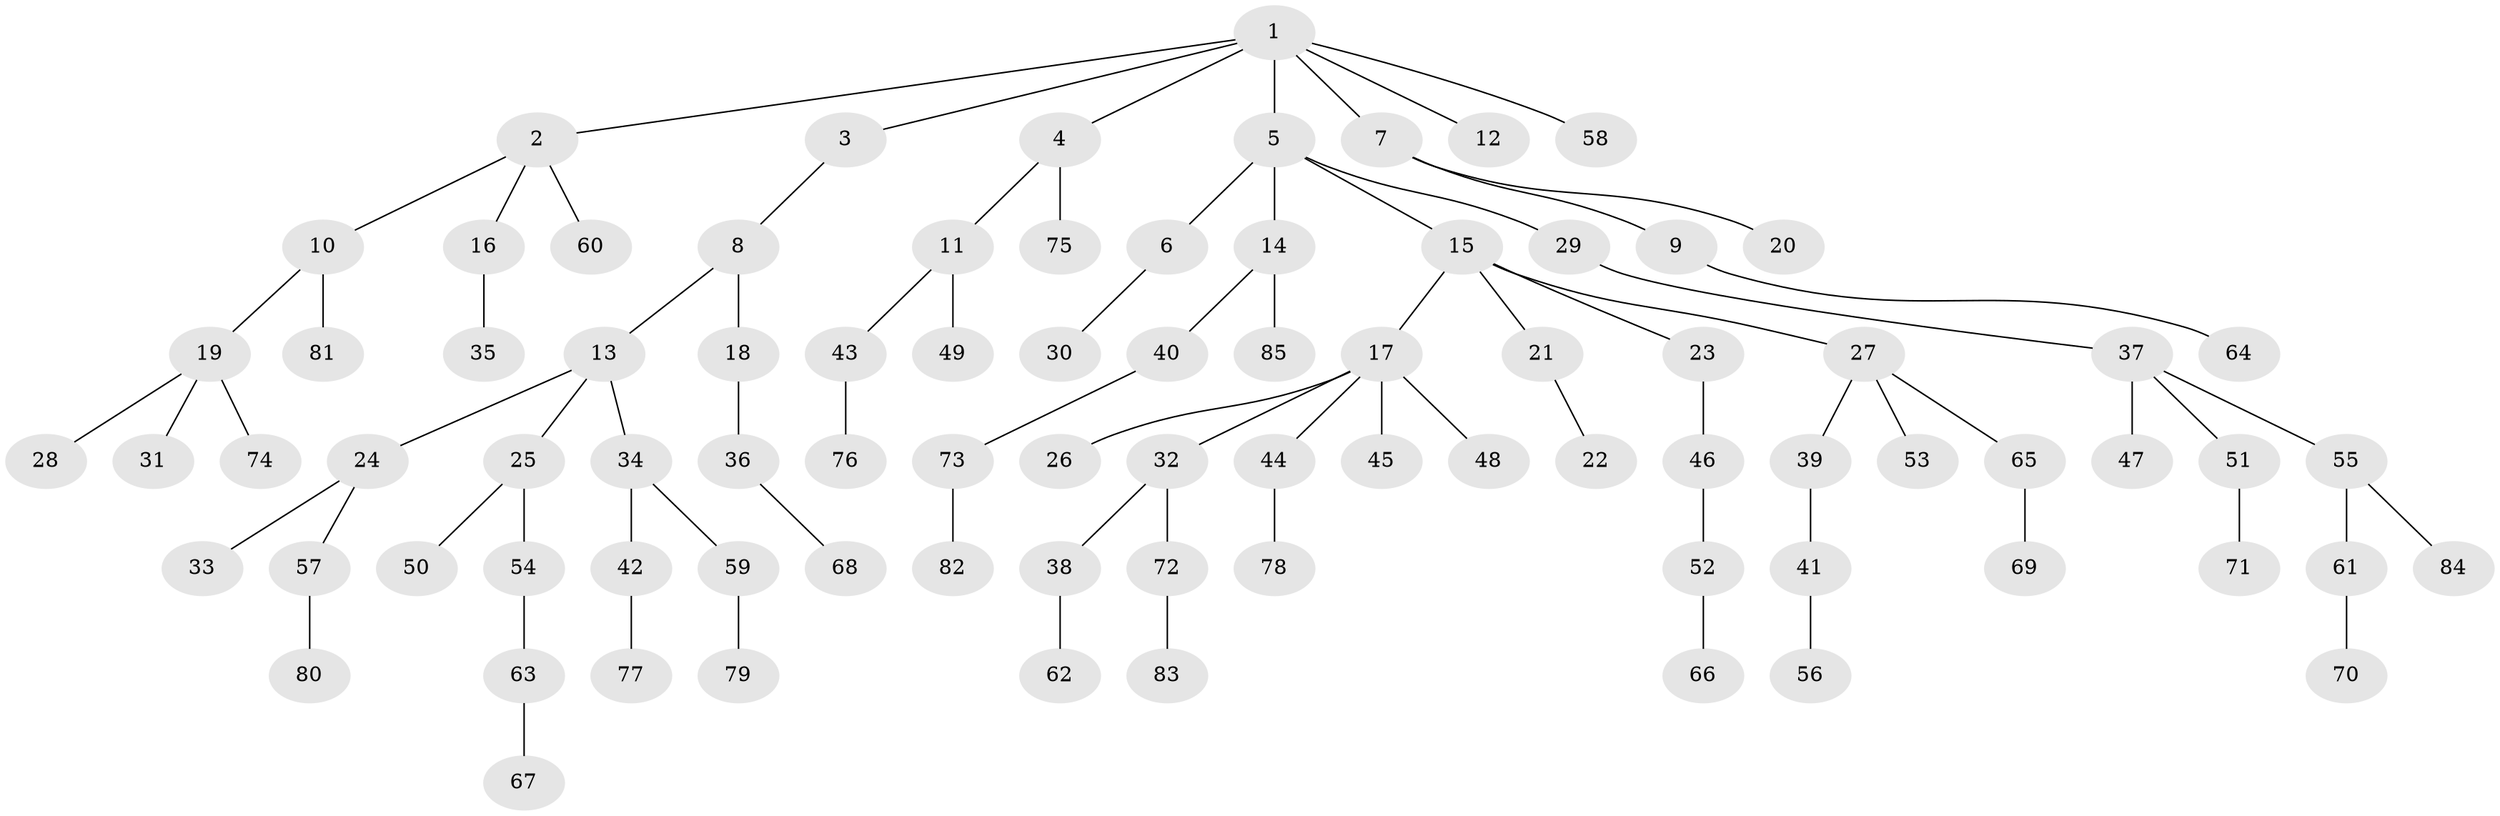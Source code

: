 // Generated by graph-tools (version 1.1) at 2025/26/03/09/25 03:26:33]
// undirected, 85 vertices, 84 edges
graph export_dot {
graph [start="1"]
  node [color=gray90,style=filled];
  1;
  2;
  3;
  4;
  5;
  6;
  7;
  8;
  9;
  10;
  11;
  12;
  13;
  14;
  15;
  16;
  17;
  18;
  19;
  20;
  21;
  22;
  23;
  24;
  25;
  26;
  27;
  28;
  29;
  30;
  31;
  32;
  33;
  34;
  35;
  36;
  37;
  38;
  39;
  40;
  41;
  42;
  43;
  44;
  45;
  46;
  47;
  48;
  49;
  50;
  51;
  52;
  53;
  54;
  55;
  56;
  57;
  58;
  59;
  60;
  61;
  62;
  63;
  64;
  65;
  66;
  67;
  68;
  69;
  70;
  71;
  72;
  73;
  74;
  75;
  76;
  77;
  78;
  79;
  80;
  81;
  82;
  83;
  84;
  85;
  1 -- 2;
  1 -- 3;
  1 -- 4;
  1 -- 5;
  1 -- 7;
  1 -- 12;
  1 -- 58;
  2 -- 10;
  2 -- 16;
  2 -- 60;
  3 -- 8;
  4 -- 11;
  4 -- 75;
  5 -- 6;
  5 -- 14;
  5 -- 15;
  5 -- 29;
  6 -- 30;
  7 -- 9;
  7 -- 20;
  8 -- 13;
  8 -- 18;
  9 -- 64;
  10 -- 19;
  10 -- 81;
  11 -- 43;
  11 -- 49;
  13 -- 24;
  13 -- 25;
  13 -- 34;
  14 -- 40;
  14 -- 85;
  15 -- 17;
  15 -- 21;
  15 -- 23;
  15 -- 27;
  16 -- 35;
  17 -- 26;
  17 -- 32;
  17 -- 44;
  17 -- 45;
  17 -- 48;
  18 -- 36;
  19 -- 28;
  19 -- 31;
  19 -- 74;
  21 -- 22;
  23 -- 46;
  24 -- 33;
  24 -- 57;
  25 -- 50;
  25 -- 54;
  27 -- 39;
  27 -- 53;
  27 -- 65;
  29 -- 37;
  32 -- 38;
  32 -- 72;
  34 -- 42;
  34 -- 59;
  36 -- 68;
  37 -- 47;
  37 -- 51;
  37 -- 55;
  38 -- 62;
  39 -- 41;
  40 -- 73;
  41 -- 56;
  42 -- 77;
  43 -- 76;
  44 -- 78;
  46 -- 52;
  51 -- 71;
  52 -- 66;
  54 -- 63;
  55 -- 61;
  55 -- 84;
  57 -- 80;
  59 -- 79;
  61 -- 70;
  63 -- 67;
  65 -- 69;
  72 -- 83;
  73 -- 82;
}
